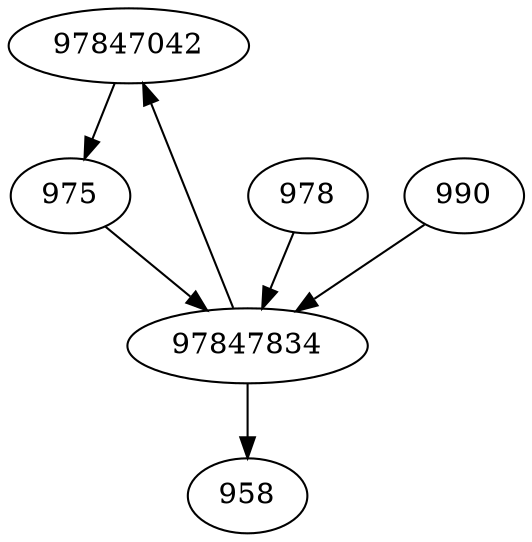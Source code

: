 strict digraph  {
97847042;
975;
978;
990;
97847834;
958;
97847042 -> 975;
975 -> 97847834;
978 -> 97847834;
990 -> 97847834;
97847834 -> 97847042;
97847834 -> 958;
}
